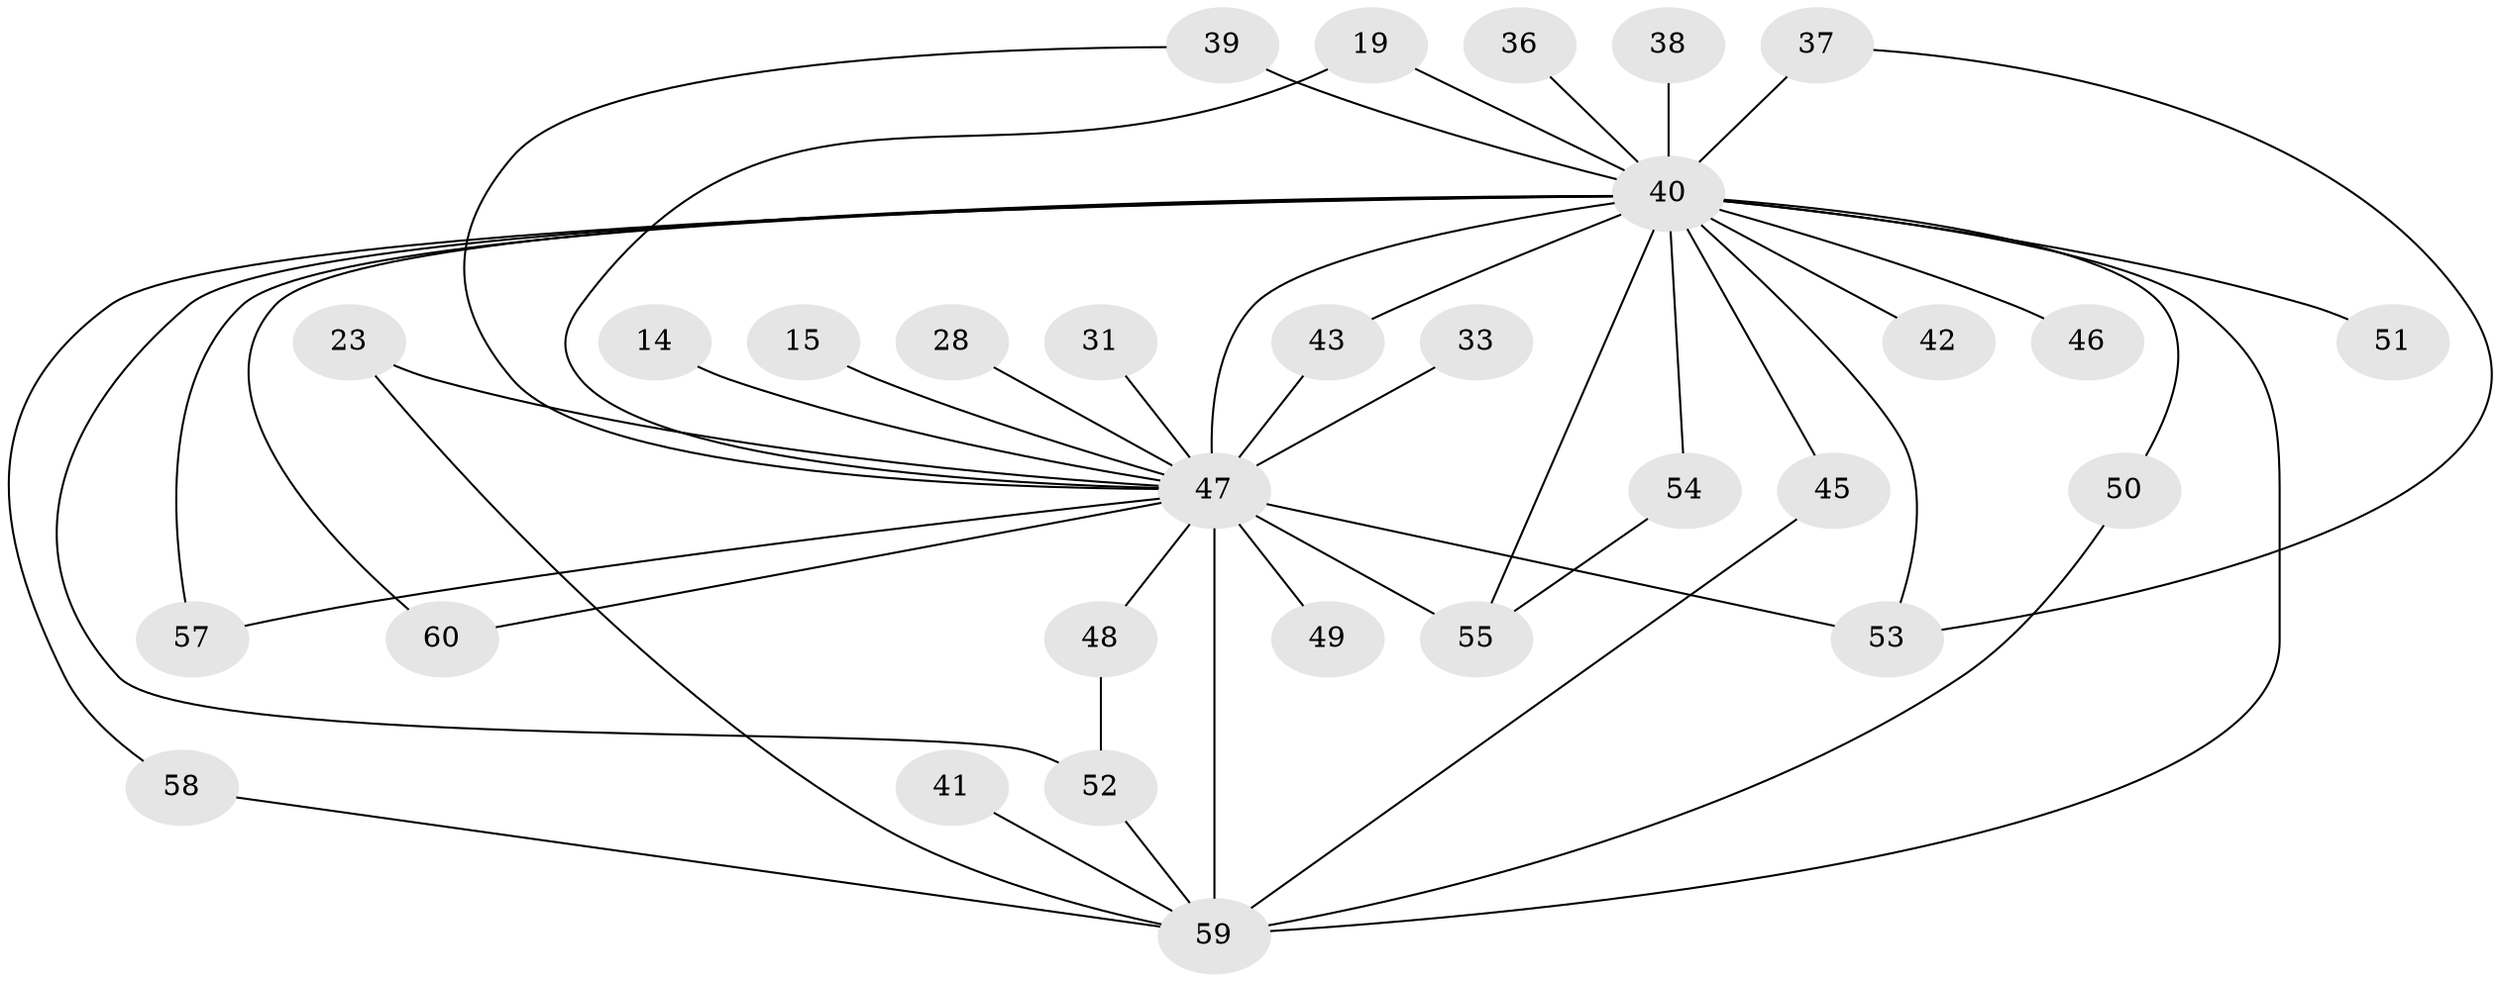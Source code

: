 // original degree distribution, {17: 0.05, 18: 0.016666666666666666, 13: 0.016666666666666666, 23: 0.03333333333333333, 15: 0.03333333333333333, 11: 0.016666666666666666, 3: 0.25, 4: 0.05, 2: 0.5333333333333333}
// Generated by graph-tools (version 1.1) at 2025/46/03/09/25 04:46:28]
// undirected, 30 vertices, 45 edges
graph export_dot {
graph [start="1"]
  node [color=gray90,style=filled];
  14;
  15;
  19;
  23;
  28;
  31;
  33;
  36;
  37 [super="+34"];
  38;
  39 [super="+17"];
  40 [super="+26+10"];
  41;
  42;
  43;
  45;
  46;
  47 [super="+44+7+2"];
  48;
  49;
  50 [super="+29"];
  51;
  52 [super="+18"];
  53 [super="+30"];
  54;
  55 [super="+13+25+21"];
  57 [super="+11"];
  58;
  59 [super="+27+9+56"];
  60;
  14 -- 47 [weight=2];
  15 -- 47 [weight=2];
  19 -- 40;
  19 -- 47;
  23 -- 59;
  23 -- 47;
  28 -- 47 [weight=2];
  31 -- 47 [weight=2];
  33 -- 47 [weight=2];
  36 -- 40;
  37 -- 53;
  37 -- 40 [weight=3];
  38 -- 40;
  39 -- 47;
  39 -- 40 [weight=2];
  40 -- 59 [weight=15];
  40 -- 42 [weight=2];
  40 -- 43;
  40 -- 45;
  40 -- 46 [weight=2];
  40 -- 51 [weight=2];
  40 -- 52;
  40 -- 54;
  40 -- 55 [weight=3];
  40 -- 57 [weight=2];
  40 -- 58;
  40 -- 60;
  40 -- 50;
  40 -- 53;
  40 -- 47 [weight=14];
  41 -- 59 [weight=2];
  43 -- 47;
  45 -- 59;
  47 -- 59 [weight=14];
  47 -- 48 [weight=2];
  47 -- 49 [weight=2];
  47 -- 53 [weight=2];
  47 -- 57;
  47 -- 60;
  47 -- 55 [weight=5];
  48 -- 52;
  50 -- 59;
  52 -- 59;
  54 -- 55;
  58 -- 59;
}
